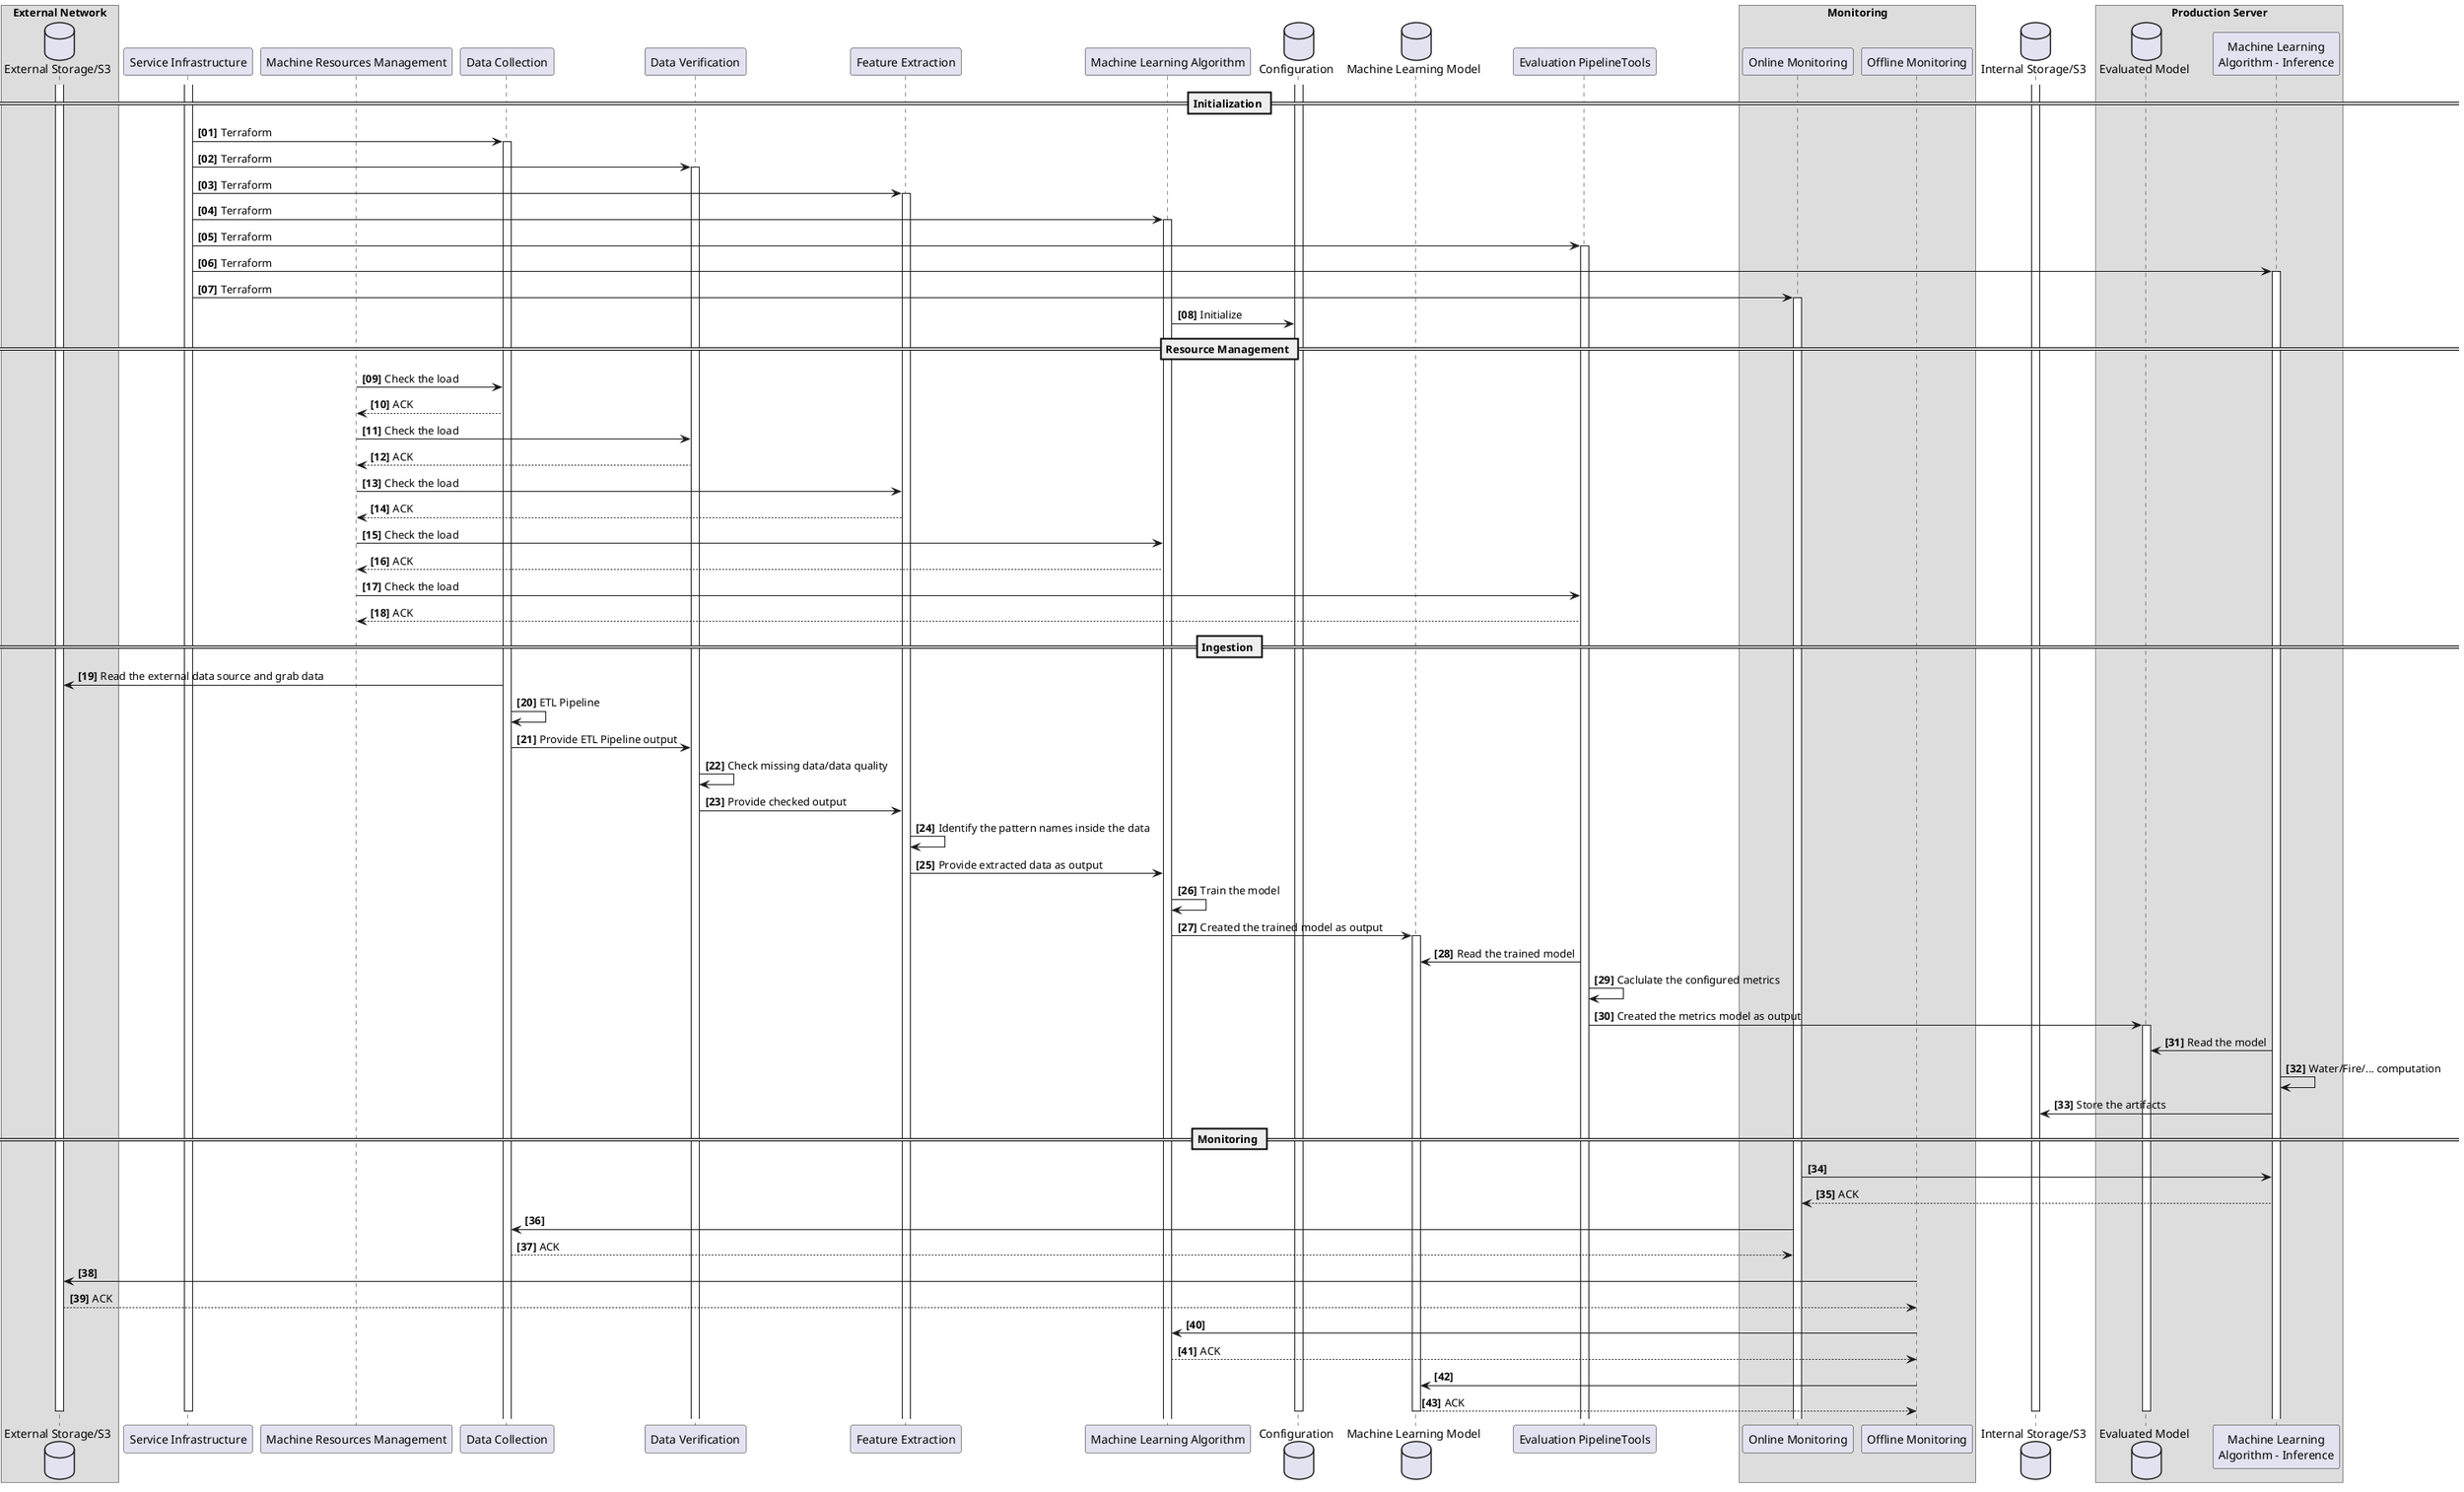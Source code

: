 @startuml
autonumber "<b>[00]"

box "External Network"
  database "External Storage/S3" as s3
end box

' mterraform
participant "Service Infrastructure" as infra
participant "Machine Resources Management" as mantools

participant "Data Collection" as datacoll

participant "Data Verification" as dataver
participant "Feature Extraction" as fex
participant "Machine Learning Algorithm" as mlalgo
database "Configuration" as config
database "Machine Learning Model" as mlmod

participant "Evaluation PipelineTools" as evalpipe

box "Monitoring"
  participant "Online Monitoring" as online_monitor
  participant "Offline Monitoring" as offline_monitor
end box

database "Internal Storage/S3" as is3

box "Production Server"
  database "Evaluated Model" as evamod
  participant "Machine Learning\nAlgorithm - Inference" as mlalgoi
end box

activate s3
activate is3
activate infra
activate config

== Initialization ==

infra -> datacoll ++ : Terraform
infra -> dataver ++ : Terraform
infra -> fex ++ : Terraform
infra -> mlalgo ++ : Terraform
infra -> evalpipe ++ : Terraform
infra -> mlalgoi ++ : Terraform
infra -> online_monitor ++ : Terraform

mlalgo -> config : Initialize

== Resource Management ==

mantools -> datacoll : Check the load
datacoll --> mantools : ACK
mantools -> dataver : Check the load
dataver --> mantools : ACK
mantools -> fex : Check the load
fex --> mantools : ACK
mantools -> mlalgo : Check the load
mlalgo --> mantools : ACK
mantools -> evalpipe : Check the load
evalpipe --> mantools : ACK

== Ingestion ==

datacoll -> s3 : Read the external data source and grab data
datacoll -> datacoll : ETL Pipeline
datacoll -> dataver : Provide ETL Pipeline output
dataver -> dataver : Check missing data/data quality
dataver -> fex : Provide checked output
fex -> fex : Identify the pattern names inside the data
fex -> mlalgo : Provide extracted data as output
mlalgo -> mlalgo : Train the model
mlalgo -> mlmod ++ : Created the trained model as output
evalpipe -> mlmod : Read the trained model
evalpipe -> evalpipe : Caclulate the configured metrics
evalpipe -> evamod ++ : Created the metrics model as output
mlalgoi -> evamod : Read the model
mlalgoi -> mlalgoi : Water/Fire/... computation
mlalgoi -> is3 : Store the artifacts

== Monitoring ==

online_monitor -> mlalgoi
mlalgoi --> online_monitor : ACK
online_monitor -> datacoll
datacoll --> online_monitor : ACK

offline_monitor -> s3
s3 --> offline_monitor : ACK
offline_monitor -> mlalgo
mlalgo --> offline_monitor : ACK
offline_monitor -> mlmod
mlmod --> offline_monitor : ACK

deactivate s3
deactivate is3
deactivate infra
deactivate config
deactivate mlmod
deactivate evamod

@enduml
